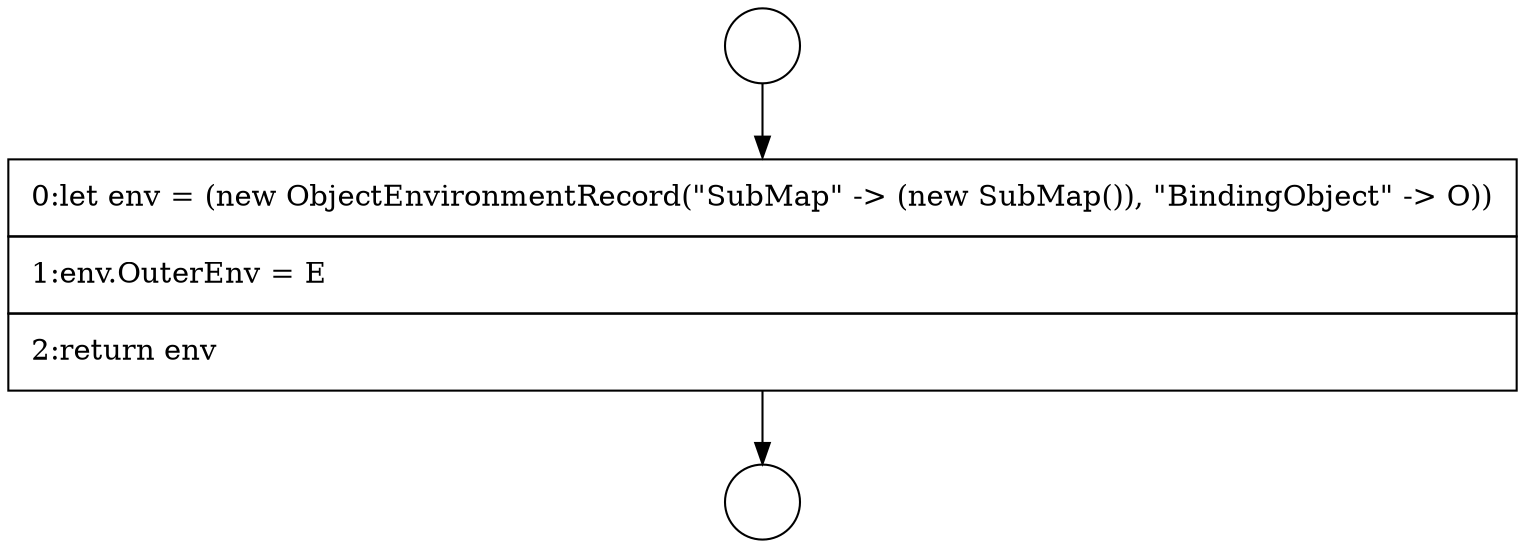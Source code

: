 digraph {
  node1838 [shape=circle label=" " color="black" fillcolor="white" style=filled]
  node1840 [shape=none, margin=0, label=<<font color="black">
    <table border="0" cellborder="1" cellspacing="0" cellpadding="10">
      <tr><td align="left">0:let env = (new ObjectEnvironmentRecord(&quot;SubMap&quot; -&gt; (new SubMap()), &quot;BindingObject&quot; -&gt; O))</td></tr>
      <tr><td align="left">1:env.OuterEnv = E</td></tr>
      <tr><td align="left">2:return env</td></tr>
    </table>
  </font>> color="black" fillcolor="white" style=filled]
  node1839 [shape=circle label=" " color="black" fillcolor="white" style=filled]
  node1838 -> node1840 [ color="black"]
  node1840 -> node1839 [ color="black"]
}
